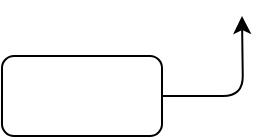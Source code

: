 <mxfile version="15.7.3" type="github">
  <diagram id="_A12FvU20wVsXRucsCNp" name="Page-1">
    <mxGraphModel dx="1038" dy="491" grid="1" gridSize="10" guides="1" tooltips="1" connect="1" arrows="1" fold="1" page="1" pageScale="1" pageWidth="827" pageHeight="1169" math="0" shadow="0">
      <root>
        <mxCell id="0" />
        <mxCell id="1" parent="0" />
        <mxCell id="64XmbE-9OJ4t9fUyWi_k-1" style="edgeStyle=orthogonalEdgeStyle;curved=0;rounded=1;sketch=0;orthogonalLoop=1;jettySize=auto;html=1;" edge="1" parent="1" source="H9oEdeWVfIFOoq2dAVlP-1">
          <mxGeometry relative="1" as="geometry">
            <mxPoint x="270" y="340" as="targetPoint" />
          </mxGeometry>
        </mxCell>
        <mxCell id="H9oEdeWVfIFOoq2dAVlP-1" value="" style="rounded=1;whiteSpace=wrap;html=1;" parent="1" vertex="1">
          <mxGeometry x="150" y="360" width="80" height="40" as="geometry" />
        </mxCell>
      </root>
    </mxGraphModel>
  </diagram>
</mxfile>
